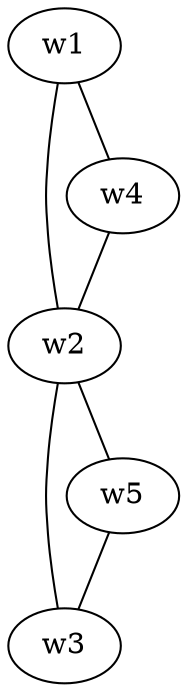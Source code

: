 graph mainmap {
	w1 -- w2 [weight=1];
	w2 -- w3 [weight=1];
	w1 -- w4 [weight=1];
	w4 -- w2 [weight=1];
	w2 -- w5 [weight=1];
	w5 -- w3 [weight=1];
}
